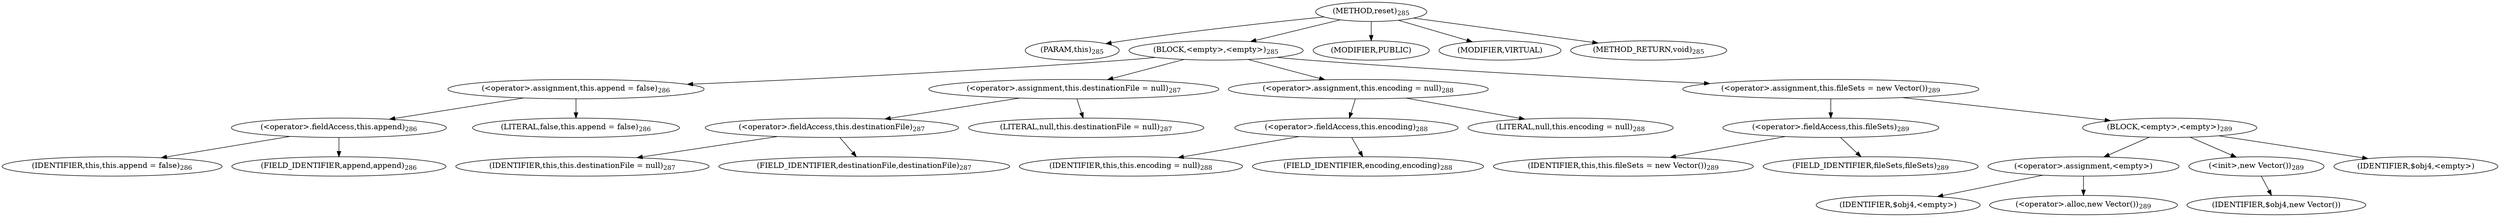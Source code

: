digraph "reset" {  
"328" [label = <(METHOD,reset)<SUB>285</SUB>> ]
"329" [label = <(PARAM,this)<SUB>285</SUB>> ]
"330" [label = <(BLOCK,&lt;empty&gt;,&lt;empty&gt;)<SUB>285</SUB>> ]
"331" [label = <(&lt;operator&gt;.assignment,this.append = false)<SUB>286</SUB>> ]
"332" [label = <(&lt;operator&gt;.fieldAccess,this.append)<SUB>286</SUB>> ]
"333" [label = <(IDENTIFIER,this,this.append = false)<SUB>286</SUB>> ]
"334" [label = <(FIELD_IDENTIFIER,append,append)<SUB>286</SUB>> ]
"335" [label = <(LITERAL,false,this.append = false)<SUB>286</SUB>> ]
"336" [label = <(&lt;operator&gt;.assignment,this.destinationFile = null)<SUB>287</SUB>> ]
"337" [label = <(&lt;operator&gt;.fieldAccess,this.destinationFile)<SUB>287</SUB>> ]
"338" [label = <(IDENTIFIER,this,this.destinationFile = null)<SUB>287</SUB>> ]
"339" [label = <(FIELD_IDENTIFIER,destinationFile,destinationFile)<SUB>287</SUB>> ]
"340" [label = <(LITERAL,null,this.destinationFile = null)<SUB>287</SUB>> ]
"341" [label = <(&lt;operator&gt;.assignment,this.encoding = null)<SUB>288</SUB>> ]
"342" [label = <(&lt;operator&gt;.fieldAccess,this.encoding)<SUB>288</SUB>> ]
"343" [label = <(IDENTIFIER,this,this.encoding = null)<SUB>288</SUB>> ]
"344" [label = <(FIELD_IDENTIFIER,encoding,encoding)<SUB>288</SUB>> ]
"345" [label = <(LITERAL,null,this.encoding = null)<SUB>288</SUB>> ]
"346" [label = <(&lt;operator&gt;.assignment,this.fileSets = new Vector())<SUB>289</SUB>> ]
"347" [label = <(&lt;operator&gt;.fieldAccess,this.fileSets)<SUB>289</SUB>> ]
"348" [label = <(IDENTIFIER,this,this.fileSets = new Vector())<SUB>289</SUB>> ]
"349" [label = <(FIELD_IDENTIFIER,fileSets,fileSets)<SUB>289</SUB>> ]
"350" [label = <(BLOCK,&lt;empty&gt;,&lt;empty&gt;)<SUB>289</SUB>> ]
"351" [label = <(&lt;operator&gt;.assignment,&lt;empty&gt;)> ]
"352" [label = <(IDENTIFIER,$obj4,&lt;empty&gt;)> ]
"353" [label = <(&lt;operator&gt;.alloc,new Vector())<SUB>289</SUB>> ]
"354" [label = <(&lt;init&gt;,new Vector())<SUB>289</SUB>> ]
"355" [label = <(IDENTIFIER,$obj4,new Vector())> ]
"356" [label = <(IDENTIFIER,$obj4,&lt;empty&gt;)> ]
"357" [label = <(MODIFIER,PUBLIC)> ]
"358" [label = <(MODIFIER,VIRTUAL)> ]
"359" [label = <(METHOD_RETURN,void)<SUB>285</SUB>> ]
  "328" -> "329" 
  "328" -> "330" 
  "328" -> "357" 
  "328" -> "358" 
  "328" -> "359" 
  "330" -> "331" 
  "330" -> "336" 
  "330" -> "341" 
  "330" -> "346" 
  "331" -> "332" 
  "331" -> "335" 
  "332" -> "333" 
  "332" -> "334" 
  "336" -> "337" 
  "336" -> "340" 
  "337" -> "338" 
  "337" -> "339" 
  "341" -> "342" 
  "341" -> "345" 
  "342" -> "343" 
  "342" -> "344" 
  "346" -> "347" 
  "346" -> "350" 
  "347" -> "348" 
  "347" -> "349" 
  "350" -> "351" 
  "350" -> "354" 
  "350" -> "356" 
  "351" -> "352" 
  "351" -> "353" 
  "354" -> "355" 
}
